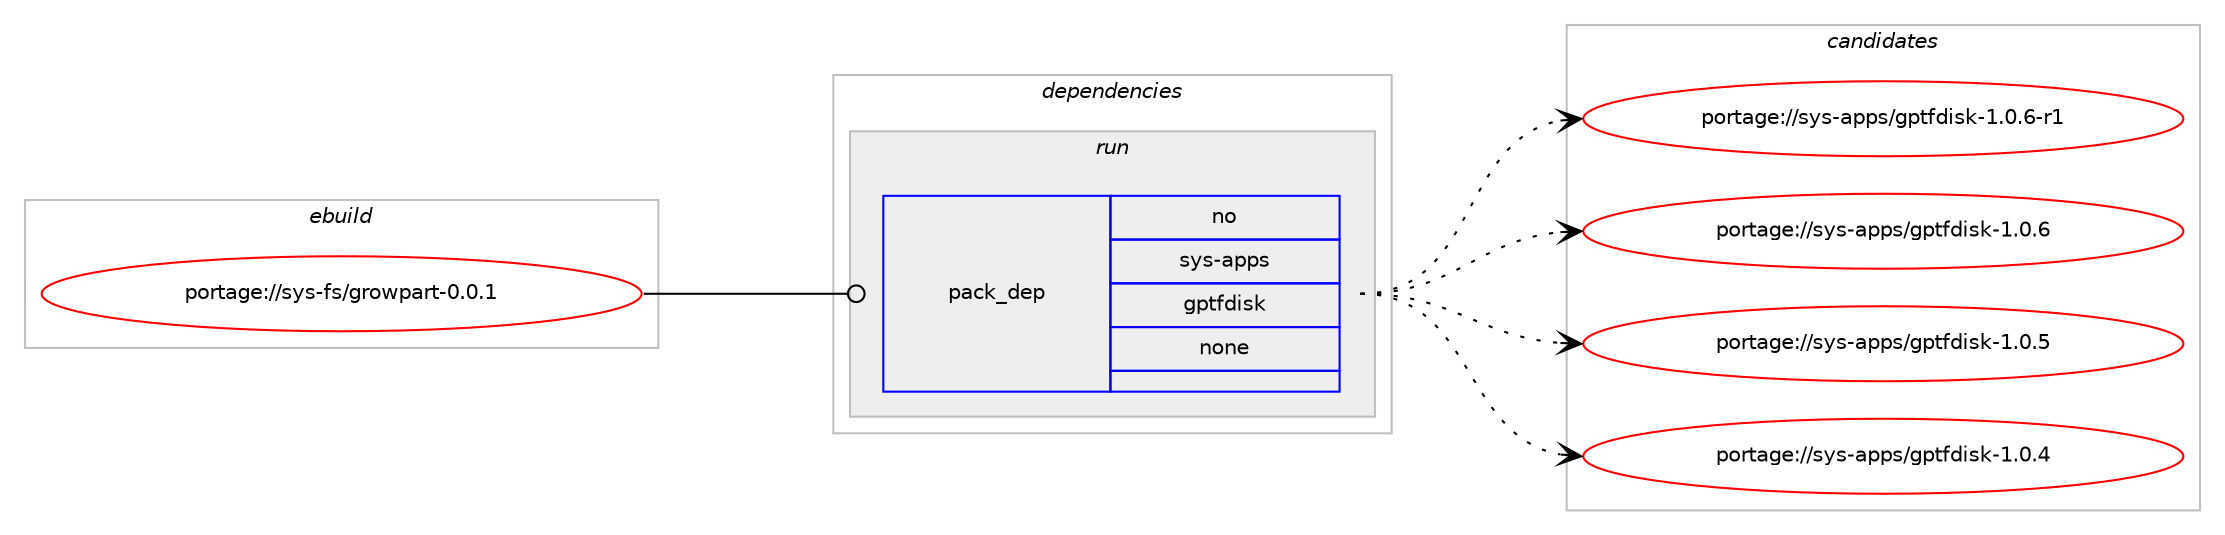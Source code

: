 digraph prolog {

# *************
# Graph options
# *************

newrank=true;
concentrate=true;
compound=true;
graph [rankdir=LR,fontname=Helvetica,fontsize=10,ranksep=1.5];#, ranksep=2.5, nodesep=0.2];
edge  [arrowhead=vee];
node  [fontname=Helvetica,fontsize=10];

# **********
# The ebuild
# **********

subgraph cluster_leftcol {
color=gray;
rank=same;
label=<<i>ebuild</i>>;
id [label="portage://sys-fs/growpart-0.0.1", color=red, width=4, href="../sys-fs/growpart-0.0.1.svg"];
}

# ****************
# The dependencies
# ****************

subgraph cluster_midcol {
color=gray;
label=<<i>dependencies</i>>;
subgraph cluster_compile {
fillcolor="#eeeeee";
style=filled;
label=<<i>compile</i>>;
}
subgraph cluster_compileandrun {
fillcolor="#eeeeee";
style=filled;
label=<<i>compile and run</i>>;
}
subgraph cluster_run {
fillcolor="#eeeeee";
style=filled;
label=<<i>run</i>>;
subgraph pack3437 {
dependency4475 [label=<<TABLE BORDER="0" CELLBORDER="1" CELLSPACING="0" CELLPADDING="4" WIDTH="220"><TR><TD ROWSPAN="6" CELLPADDING="30">pack_dep</TD></TR><TR><TD WIDTH="110">no</TD></TR><TR><TD>sys-apps</TD></TR><TR><TD>gptfdisk</TD></TR><TR><TD>none</TD></TR><TR><TD></TD></TR></TABLE>>, shape=none, color=blue];
}
id:e -> dependency4475:w [weight=20,style="solid",arrowhead="odot"];
}
}

# **************
# The candidates
# **************

subgraph cluster_choices {
rank=same;
color=gray;
label=<<i>candidates</i>>;

subgraph choice3437 {
color=black;
nodesep=1;
choice1151211154597112112115471031121161021001051151074549464846544511449 [label="portage://sys-apps/gptfdisk-1.0.6-r1", color=red, width=4,href="../sys-apps/gptfdisk-1.0.6-r1.svg"];
choice115121115459711211211547103112116102100105115107454946484654 [label="portage://sys-apps/gptfdisk-1.0.6", color=red, width=4,href="../sys-apps/gptfdisk-1.0.6.svg"];
choice115121115459711211211547103112116102100105115107454946484653 [label="portage://sys-apps/gptfdisk-1.0.5", color=red, width=4,href="../sys-apps/gptfdisk-1.0.5.svg"];
choice115121115459711211211547103112116102100105115107454946484652 [label="portage://sys-apps/gptfdisk-1.0.4", color=red, width=4,href="../sys-apps/gptfdisk-1.0.4.svg"];
dependency4475:e -> choice1151211154597112112115471031121161021001051151074549464846544511449:w [style=dotted,weight="100"];
dependency4475:e -> choice115121115459711211211547103112116102100105115107454946484654:w [style=dotted,weight="100"];
dependency4475:e -> choice115121115459711211211547103112116102100105115107454946484653:w [style=dotted,weight="100"];
dependency4475:e -> choice115121115459711211211547103112116102100105115107454946484652:w [style=dotted,weight="100"];
}
}

}
